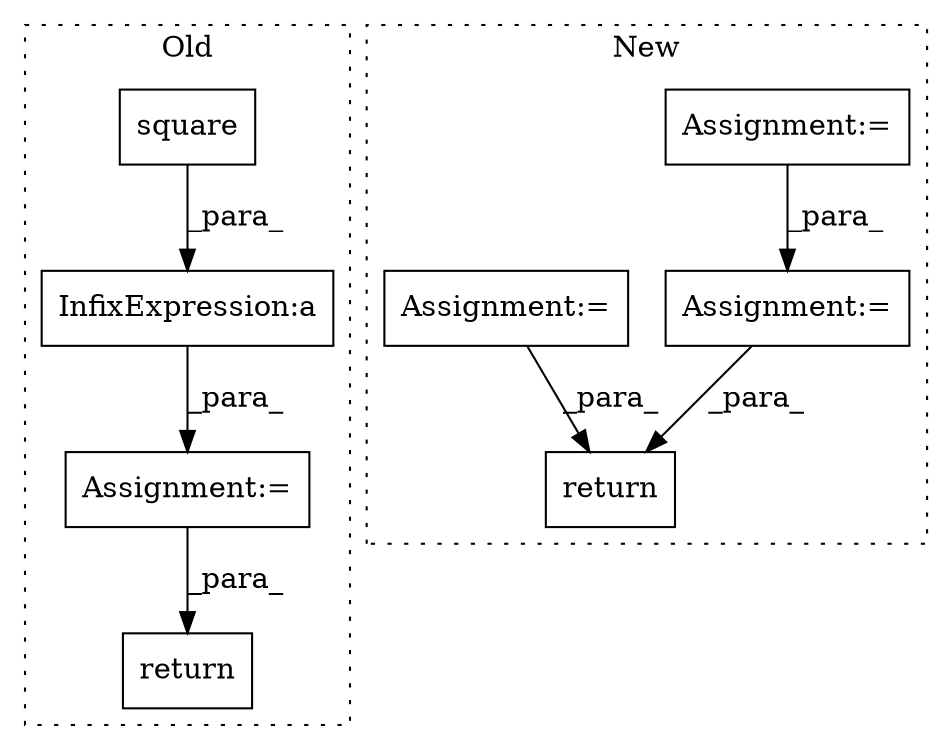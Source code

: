 digraph G {
subgraph cluster0 {
1 [label="square" a="32" s="4474,4526" l="7,1" shape="box"];
3 [label="return" a="41" s="4808" l="7" shape="box"];
4 [label="InfixExpression:a" a="27" s="4574" l="3" shape="box"];
7 [label="Assignment:=" a="7" s="4360" l="1" shape="box"];
label = "Old";
style="dotted";
}
subgraph cluster1 {
2 [label="return" a="41" s="4984" l="7" shape="box"];
5 [label="Assignment:=" a="7" s="4707" l="1" shape="box"];
6 [label="Assignment:=" a="7" s="4763" l="1" shape="box"];
8 [label="Assignment:=" a="7" s="4674" l="1" shape="box"];
label = "New";
style="dotted";
}
1 -> 4 [label="_para_"];
4 -> 7 [label="_para_"];
5 -> 6 [label="_para_"];
6 -> 2 [label="_para_"];
7 -> 3 [label="_para_"];
8 -> 2 [label="_para_"];
}